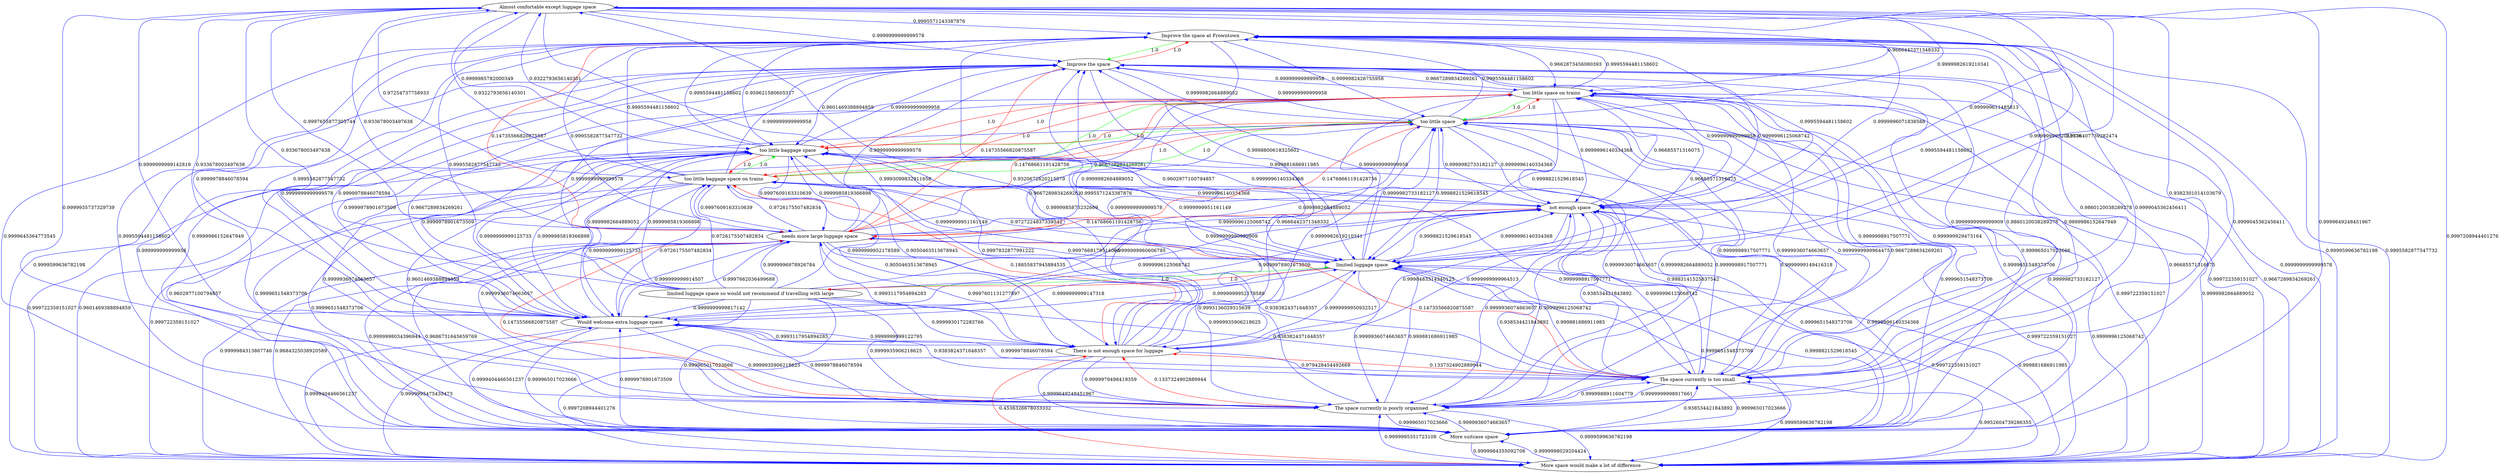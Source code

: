 digraph rawGraph {
"Almost confortable except luggage space";"Improve the space at Frowntown";"Improve the space";"More space would make a lot of difference";"More suitcase space";"The space currently is poorly organised";"The space currently is too small";"There is not enough space for luggage";"Would welcome extra luggage space";"limited luggage space so would not recommend if travelling with large";"limited luggage space";"needs more large luggage space";"not enough space";"too little baggage space on trains";"too little baggage space";"too little space";"too little space on trains";"Improve the space at Frowntown" -> "Improve the space" [label=1.0] [color=green]
"Improve the space" -> "Improve the space at Frowntown" [label=1.0] [color=red]
"Almost confortable except luggage space" -> "Improve the space at Frowntown" [label=0.9995571243387876] [color=blue]
"Almost confortable except luggage space" -> "Improve the space" [label=0.9999999999999578] [color=blue]
"Almost confortable except luggage space" -> "More space would make a lot of difference" [label=0.9997208944401276] [color=blue]
"Improve the space at Frowntown" -> "More space would make a lot of difference" [label=0.9999599636782198] [color=blue]
"Improve the space" -> "More space would make a lot of difference" [label=0.9999599636782198] [color=blue]
"More space would make a lot of difference" -> "Improve the space at Frowntown" [label=0.9995582877547732] [color=blue]
"More space would make a lot of difference" -> "Improve the space" [label=0.9999999999999578] [color=blue]
"Almost confortable except luggage space" -> "More suitcase space" [label=0.9999649248451967] [color=blue]
"Improve the space at Frowntown" -> "More suitcase space" [label=0.9999645364773545] [color=blue]
"Improve the space" -> "More suitcase space" [label=0.999965017023666] [color=blue]
"More space would make a lot of difference" -> "More suitcase space" [label=0.9999998029204424] [color=blue]
"More suitcase space" -> "Improve the space at Frowntown" [label=0.9995594481158602] [color=blue]
"More suitcase space" -> "Improve the space" [label=0.999999999999958] [color=blue]
"More suitcase space" -> "More space would make a lot of difference" [label=0.9999984355092708] [color=blue]
"Almost confortable except luggage space" -> "The space currently is poorly organised" [label=0.9999935737329739] [color=blue]
"Improve the space at Frowntown" -> "The space currently is poorly organised" [label=0.9999986152647949] [color=blue]
"Improve the space" -> "The space currently is poorly organised" [label=0.9999986152647949] [color=blue]
"More space would make a lot of difference" -> "The space currently is poorly organised" [label=0.9999995351723108] [color=blue]
"More suitcase space" -> "The space currently is poorly organised" [label=0.9999936074663657] [color=blue]
"The space currently is poorly organised" -> "Improve the space at Frowntown" [label=0.9999045362456411] [color=blue]
"The space currently is poorly organised" -> "Improve the space" [label=0.9999999999999909] [color=blue]
"The space currently is poorly organised" -> "More space would make a lot of difference" [label=0.9999599636782198] [color=blue]
"The space currently is poorly organised" -> "More suitcase space" [label=0.999965017023666] [color=blue]
"Almost confortable except luggage space" -> "The space currently is too small" [label=0.9382301014103679] [color=blue]
"Improve the space at Frowntown" -> "The space currently is too small" [label=0.9860120038289278] [color=blue]
"Improve the space" -> "The space currently is too small" [label=0.9860120038289278] [color=blue]
"More space would make a lot of difference" -> "The space currently is too small" [label=0.9952604739286355] [color=blue]
"More suitcase space" -> "The space currently is too small" [label=0.938534421843892] [color=blue]
"The space currently is poorly organised" -> "The space currently is too small" [label=0.9999988911604779] [color=blue]
"The space currently is too small" -> "Improve the space at Frowntown" [label=0.9999045362456411] [color=blue]
"The space currently is too small" -> "Improve the space" [label=0.9999999999999909] [color=blue]
"The space currently is too small" -> "More space would make a lot of difference" [label=0.9999599636782198] [color=blue]
"The space currently is too small" -> "More suitcase space" [label=0.999965017023666] [color=blue]
"The space currently is too small" -> "The space currently is poorly organised" [label=0.9999999998917661] [color=blue]
"Almost confortable except luggage space" -> "There is not enough space for luggage" [label=0.9993099832911658] [color=blue]
"More space would make a lot of difference" -> "There is not enough space for luggage" [label=0.4536326678033332] [color=red]
"The space currently is poorly organised" -> "There is not enough space for luggage" [label=0.1337324902889944] [color=red]
"The space currently is too small" -> "There is not enough space for luggage" [label=0.1337324902889944] [color=red]
"There is not enough space for luggage" -> "Almost confortable except luggage space" [label=0.9320672620215879] [color=blue]
"There is not enough space for luggage" -> "Improve the space at Frowntown" [label=0.9995571243387876] [color=blue]
"There is not enough space for luggage" -> "Improve the space" [label=0.9999999999999578] [color=blue]
"There is not enough space for luggage" -> "More space would make a lot of difference" [label=0.9997208944401276] [color=blue]
"There is not enough space for luggage" -> "More suitcase space" [label=0.9999649248451967] [color=blue]
"There is not enough space for luggage" -> "The space currently is poorly organised" [label=0.9999979498419359] [color=blue]
"There is not enough space for luggage" -> "The space currently is too small" [label=0.979428454492669] [color=blue]
"Almost confortable except luggage space" -> "Would welcome extra luggage space" [label=0.9999999999142819] [color=blue]
"Improve the space at Frowntown" -> "Would welcome extra luggage space" [label=0.9999978846078594] [color=blue]
"Improve the space" -> "Would welcome extra luggage space" [label=0.9999978846078594] [color=blue]
"More space would make a lot of difference" -> "Would welcome extra luggage space" [label=0.9999995475435473] [color=blue]
"More suitcase space" -> "Would welcome extra luggage space" [label=0.9999978901673509] [color=blue]
"The space currently is poorly organised" -> "Would welcome extra luggage space" [label=0.9999978846078594] [color=blue]
"The space currently is too small" -> "Would welcome extra luggage space" [label=0.9999978846078594] [color=blue]
"There is not enough space for luggage" -> "Would welcome extra luggage space" [label=0.9999999999122795] [color=blue]
"Would welcome extra luggage space" -> "Almost confortable except luggage space" [label=0.933678003497638] [color=blue]
"Would welcome extra luggage space" -> "Improve the space at Frowntown" [label=0.9995582877547732] [color=blue]
"Would welcome extra luggage space" -> "Improve the space" [label=0.9999999999999578] [color=blue]
"Would welcome extra luggage space" -> "More space would make a lot of difference" [label=0.9999404466561237] [color=blue]
"Would welcome extra luggage space" -> "More suitcase space" [label=0.999965017023666] [color=blue]
"Would welcome extra luggage space" -> "The space currently is poorly organised" [label=0.9999935906218625] [color=blue]
"Would welcome extra luggage space" -> "The space currently is too small" [label=0.9383824371648357] [color=blue]
"Would welcome extra luggage space" -> "There is not enough space for luggage" [label=0.9993117954894283] [color=blue]
"limited luggage space so would not recommend if travelling with large" -> "limited luggage space" [label=1.0] [color=green]
"limited luggage space" -> "limited luggage space so would not recommend if travelling with large" [label=1.0] [color=red]
"Almost confortable except luggage space" -> "limited luggage space" [label=0.9999999952052576] [color=blue]
"Improve the space at Frowntown" -> "limited luggage space" [label=0.9998800618325602] [color=blue]
"Improve the space" -> "limited luggage space" [label=0.999881686911985] [color=blue]
"More space would make a lot of difference" -> "limited luggage space" [label=0.999881686911985] [color=blue]
"More suitcase space" -> "limited luggage space" [label=0.9998821529618545] [color=blue]
"The space currently is poorly organised" -> "limited luggage space" [label=0.999881686911985] [color=blue]
"The space currently is too small" -> "limited luggage space" [label=0.999881686911985] [color=blue]
"There is not enough space for luggage" -> "limited luggage space" [label=0.9999999950932517] [color=blue]
"Would welcome extra luggage space" -> "limited luggage space" [label=0.9999999952178589] [color=blue]
"limited luggage space so would not recommend if travelling with large" -> "Almost confortable except luggage space" [label=0.933678003497638] [color=blue]
"limited luggage space so would not recommend if travelling with large" -> "Improve the space at Frowntown" [label=0.9995582877547732] [color=blue]
"limited luggage space so would not recommend if travelling with large" -> "Improve the space" [label=0.9999999999999578] [color=blue]
"limited luggage space so would not recommend if travelling with large" -> "More space would make a lot of difference" [label=0.9999404466561237] [color=blue]
"limited luggage space so would not recommend if travelling with large" -> "More suitcase space" [label=0.999965017023666] [color=blue]
"limited luggage space so would not recommend if travelling with large" -> "The space currently is poorly organised" [label=0.9999935906218625] [color=blue]
"limited luggage space so would not recommend if travelling with large" -> "The space currently is too small" [label=0.9383824371648357] [color=blue]
"limited luggage space so would not recommend if travelling with large" -> "There is not enough space for luggage" [label=0.9999930172283766] [color=blue]
"limited luggage space so would not recommend if travelling with large" -> "Would welcome extra luggage space" [label=0.9999999999817142] [color=blue]
"limited luggage space" -> "Almost confortable except luggage space" [label=0.9338407739282474] [color=blue]
"limited luggage space" -> "Improve the space at Frowntown" [label=0.9995594481158602] [color=blue]
"limited luggage space" -> "Improve the space" [label=0.999999999999958] [color=blue]
"limited luggage space" -> "More space would make a lot of difference" [label=0.999722359151027] [color=blue]
"limited luggage space" -> "More suitcase space" [label=0.9999651548373706] [color=blue]
"limited luggage space" -> "The space currently is poorly organised" [label=0.9999936074663657] [color=blue]
"limited luggage space" -> "The space currently is too small" [label=0.938534421843892] [color=blue]
"limited luggage space" -> "There is not enough space for luggage" [label=0.9993136029315639] [color=blue]
"limited luggage space" -> "Would welcome extra luggage space" [label=0.9999999999147318] [color=blue]
"Almost confortable except luggage space" -> "needs more large luggage space" [label=0.9997655877305744] [color=blue]
"Improve the space at Frowntown" -> "needs more large luggage space" [label=0.14735566820875587] [color=red]
"Improve the space" -> "needs more large luggage space" [label=0.14735566820875587] [color=red]
"More space would make a lot of difference" -> "needs more large luggage space" [label=0.9684325038920589] [color=blue]
"More suitcase space" -> "needs more large luggage space" [label=0.9686731645659769] [color=blue]
"The space currently is poorly organised" -> "needs more large luggage space" [label=0.14735566820875587] [color=red]
"The space currently is too small" -> "needs more large luggage space" [label=0.14735566820875587] [color=red]
"There is not enough space for luggage" -> "needs more large luggage space" [label=0.9997601131277897] [color=blue]
"Would welcome extra luggage space" -> "needs more large luggage space" [label=0.9997662036499688] [color=blue]
"limited luggage space so would not recommend if travelling with large" -> "needs more large luggage space" [label=0.9999996978926784] [color=blue]
"limited luggage space" -> "needs more large luggage space" [label=0.9997668179514096] [color=blue]
"needs more large luggage space" -> "Almost confortable except luggage space" [label=0.933678003497638] [color=blue]
"needs more large luggage space" -> "Improve the space at Frowntown" [label=0.9995582877547732] [color=blue]
"needs more large luggage space" -> "Improve the space" [label=0.9999999999999578] [color=blue]
"needs more large luggage space" -> "More space would make a lot of difference" [label=0.9999984313867746] [color=blue]
"needs more large luggage space" -> "More suitcase space" [label=0.9999998034396944] [color=blue]
"needs more large luggage space" -> "The space currently is poorly organised" [label=0.9999935906218625] [color=blue]
"needs more large luggage space" -> "The space currently is too small" [label=0.9383824371648357] [color=blue]
"needs more large luggage space" -> "There is not enough space for luggage" [label=0.9993117954894283] [color=blue]
"needs more large luggage space" -> "Would welcome extra luggage space" [label=0.999999999914507] [color=blue]
"needs more large luggage space" -> "limited luggage space" [label=0.9999999952178589] [color=blue]
"Almost confortable except luggage space" -> "not enough space" [label=0.999999611485813] [color=blue]
"Improve the space at Frowntown" -> "not enough space" [label=0.9999996071838588] [color=blue]
"Improve the space" -> "not enough space" [label=0.9999996125068742] [color=blue]
"More space would make a lot of difference" -> "not enough space" [label=0.9999996125068742] [color=blue]
"More suitcase space" -> "not enough space" [label=0.9999996140334368] [color=blue]
"The space currently is poorly organised" -> "not enough space" [label=0.9999996125068742] [color=blue]
"The space currently is too small" -> "not enough space" [label=0.9999996125068742] [color=blue]
"There is not enough space for luggage" -> "not enough space" [label=0.9999999999964513] [color=blue]
"Would welcome extra luggage space" -> "not enough space" [label=0.9999996125068742] [color=blue]
"limited luggage space so would not recommend if travelling with large" -> "not enough space" [label=0.9999999960606785] [color=blue]
"limited luggage space" -> "not enough space" [label=0.9999996140334368] [color=blue]
"needs more large luggage space" -> "not enough space" [label=0.9999996125068742] [color=blue]
"not enough space" -> "Improve the space at Frowntown" [label=0.9995594481158602] [color=blue]
"not enough space" -> "Improve the space" [label=0.999999999999958] [color=blue]
"not enough space" -> "More space would make a lot of difference" [label=0.999722359151027] [color=blue]
"not enough space" -> "More suitcase space" [label=0.9999651548373706] [color=blue]
"not enough space" -> "The space currently is poorly organised" [label=0.9999936074663657] [color=blue]
"not enough space" -> "The space currently is too small" [label=0.938534421843892] [color=blue]
"not enough space" -> "There is not enough space for luggage" [label=0.9998483314340125] [color=blue]
"not enough space" -> "Would welcome extra luggage space" [label=0.9999978901673509] [color=blue]
"not enough space" -> "limited luggage space" [label=0.9998821529618545] [color=blue]
"not enough space" -> "needs more large luggage space" [label=0.14768661191428756] [color=red]
"too little baggage space on trains" -> "too little baggage space" [label=1.0] [color=green]
"too little baggage space" -> "too little space" [label=1.0] [color=green]
"too little baggage space on trains" -> "too little space on trains" [label=1.0] [color=green]
"too little space on trains" -> "too little space" [label=1.0] [color=green]
"too little baggage space on trains" -> "too little space" [label=1.0] [color=green]
"too little baggage space" -> "too little baggage space on trains" [label=1.0] [color=red]
"too little baggage space" -> "too little space on trains" [label=1.0] [color=red]
"too little space" -> "too little baggage space on trains" [label=1.0] [color=red]
"too little space" -> "too little baggage space" [label=1.0] [color=red]
"too little space" -> "too little space on trains" [label=1.0] [color=red]
"too little space on trains" -> "too little baggage space on trains" [label=1.0] [color=red]
"too little space on trains" -> "too little baggage space" [label=1.0] [color=red]
"Almost confortable except luggage space" -> "too little baggage space on trains" [label=0.97254737758933] [color=blue]
"Almost confortable except luggage space" -> "too little baggage space" [label=0.9999985782000349] [color=blue]
"Almost confortable except luggage space" -> "too little space" [label=0.9999982619210341] [color=blue]
"Almost confortable except luggage space" -> "too little space on trains" [label=0.9666442371348332] [color=blue]
"Improve the space at Frowntown" -> "too little baggage space" [label=0.959621580605317] [color=blue]
"Improve the space at Frowntown" -> "too little space" [label=0.9999982426755958] [color=blue]
"Improve the space at Frowntown" -> "too little space on trains" [label=0.9662873456080393] [color=blue]
"Improve the space" -> "too little baggage space" [label=0.9601469388894859] [color=blue]
"Improve the space" -> "too little space" [label=0.9999982664889052] [color=blue]
"Improve the space" -> "too little space on trains" [label=0.9667289834269261] [color=blue]
"More space would make a lot of difference" -> "too little baggage space" [label=0.9601469388894859] [color=blue]
"More space would make a lot of difference" -> "too little space" [label=0.9999982664889052] [color=blue]
"More space would make a lot of difference" -> "too little space on trains" [label=0.9667289834269261] [color=blue]
"More suitcase space" -> "too little baggage space" [label=0.9602977100794857] [color=blue]
"More suitcase space" -> "too little space" [label=0.9999982733182127] [color=blue]
"More suitcase space" -> "too little space on trains" [label=0.96685571316075] [color=blue]
"The space currently is poorly organised" -> "too little baggage space" [label=0.9601469388894859] [color=blue]
"The space currently is poorly organised" -> "too little space" [label=0.9999982664889052] [color=blue]
"The space currently is poorly organised" -> "too little space on trains" [label=0.9667289834269261] [color=blue]
"The space currently is too small" -> "too little baggage space on trains" [label=0.9983141525837542] [color=blue]
"The space currently is too small" -> "too little baggage space" [label=0.9999999149416318] [color=blue]
"The space currently is too small" -> "too little space" [label=0.9999999999964475] [color=blue]
"The space currently is too small" -> "too little space on trains" [label=0.999999929473164] [color=blue]
"There is not enough space for luggage" -> "too little baggage space on trains" [label=0.18855837945884535] [color=red]
"There is not enough space for luggage" -> "too little baggage space" [label=0.9997832877991222] [color=blue]
"There is not enough space for luggage" -> "too little space" [label=0.9999982619210341] [color=blue]
"There is not enough space for luggage" -> "too little space on trains" [label=0.9666442371348332] [color=blue]
"Would welcome extra luggage space" -> "too little baggage space on trains" [label=0.9726175507482834] [color=blue]
"Would welcome extra luggage space" -> "too little baggage space" [label=0.9999985819366898] [color=blue]
"Would welcome extra luggage space" -> "too little space" [label=0.9999982664889052] [color=blue]
"Would welcome extra luggage space" -> "too little space on trains" [label=0.9667289834269261] [color=blue]
"limited luggage space so would not recommend if travelling with large" -> "too little baggage space on trains" [label=0.9726175507482834] [color=blue]
"limited luggage space so would not recommend if travelling with large" -> "too little baggage space" [label=0.9999985819366898] [color=blue]
"limited luggage space so would not recommend if travelling with large" -> "too little space" [label=0.9999982664889052] [color=blue]
"limited luggage space so would not recommend if travelling with large" -> "too little space on trains" [label=0.9667289834269261] [color=blue]
"limited luggage space" -> "too little baggage space on trains" [label=0.9727224837339542] [color=blue]
"limited luggage space" -> "too little baggage space" [label=0.9999985875232669] [color=blue]
"limited luggage space" -> "too little space" [label=0.9999982733182127] [color=blue]
"limited luggage space" -> "too little space on trains" [label=0.96685571316075] [color=blue]
"needs more large luggage space" -> "too little baggage space on trains" [label=0.9726175507482834] [color=blue]
"needs more large luggage space" -> "too little baggage space" [label=0.9999985819366898] [color=blue]
"needs more large luggage space" -> "too little space" [label=0.9999982664889052] [color=blue]
"needs more large luggage space" -> "too little space on trains" [label=0.9667289834269261] [color=blue]
"not enough space" -> "too little baggage space" [label=0.9602977100794857] [color=blue]
"not enough space" -> "too little space" [label=0.9999982733182127] [color=blue]
"not enough space" -> "too little space on trains" [label=0.96685571316075] [color=blue]
"too little baggage space on trains" -> "Almost confortable except luggage space" [label=0.9322793656140301] [color=blue]
"too little baggage space on trains" -> "Improve the space at Frowntown" [label=0.9995594481158602] [color=blue]
"too little baggage space on trains" -> "Improve the space" [label=0.999999999999958] [color=blue]
"too little baggage space on trains" -> "More space would make a lot of difference" [label=0.999722359151027] [color=blue]
"too little baggage space on trains" -> "More suitcase space" [label=0.9999651548373706] [color=blue]
"too little baggage space on trains" -> "The space currently is poorly organised" [label=0.9999936074663657] [color=blue]
"too little baggage space on trains" -> "The space currently is too small" [label=0.9999998917507771] [color=blue]
"too little baggage space on trains" -> "There is not enough space for luggage" [label=0.9050463513678945] [color=blue]
"too little baggage space on trains" -> "Would welcome extra luggage space" [label=0.9999999999125733] [color=blue]
"too little baggage space on trains" -> "limited luggage space" [label=0.9999999951161149] [color=blue]
"too little baggage space on trains" -> "needs more large luggage space" [label=0.9997609163310639] [color=blue]
"too little baggage space on trains" -> "not enough space" [label=0.9999996140334368] [color=blue]
"too little baggage space" -> "Almost confortable except luggage space" [label=0.9322793656140301] [color=blue]
"too little baggage space" -> "Improve the space at Frowntown" [label=0.9995594481158602] [color=blue]
"too little baggage space" -> "Improve the space" [label=0.999999999999958] [color=blue]
"too little baggage space" -> "More space would make a lot of difference" [label=0.999722359151027] [color=blue]
"too little baggage space" -> "More suitcase space" [label=0.9999651548373706] [color=blue]
"too little baggage space" -> "The space currently is poorly organised" [label=0.9999936074663657] [color=blue]
"too little baggage space" -> "The space currently is too small" [label=0.9999998917507771] [color=blue]
"too little baggage space" -> "There is not enough space for luggage" [label=0.9050463513678945] [color=blue]
"too little baggage space" -> "Would welcome extra luggage space" [label=0.9999999999125733] [color=blue]
"too little baggage space" -> "limited luggage space" [label=0.9999999951161149] [color=blue]
"too little baggage space" -> "needs more large luggage space" [label=0.9997609163310639] [color=blue]
"too little baggage space" -> "not enough space" [label=0.9999996140334368] [color=blue]
"too little space" -> "Improve the space at Frowntown" [label=0.9995594481158602] [color=blue]
"too little space" -> "Improve the space" [label=0.999999999999958] [color=blue]
"too little space" -> "More space would make a lot of difference" [label=0.999722359151027] [color=blue]
"too little space" -> "More suitcase space" [label=0.9999651548373706] [color=blue]
"too little space" -> "The space currently is poorly organised" [label=0.9999936074663657] [color=blue]
"too little space" -> "The space currently is too small" [label=0.9999998917507771] [color=blue]
"too little space" -> "Would welcome extra luggage space" [label=0.9999978901673509] [color=blue]
"too little space" -> "limited luggage space" [label=0.9998821529618545] [color=blue]
"too little space" -> "needs more large luggage space" [label=0.14768661191428756] [color=red]
"too little space" -> "not enough space" [label=0.9999996140334368] [color=blue]
"too little space on trains" -> "Improve the space at Frowntown" [label=0.9995594481158602] [color=blue]
"too little space on trains" -> "Improve the space" [label=0.999999999999958] [color=blue]
"too little space on trains" -> "More space would make a lot of difference" [label=0.999722359151027] [color=blue]
"too little space on trains" -> "More suitcase space" [label=0.9999651548373706] [color=blue]
"too little space on trains" -> "The space currently is poorly organised" [label=0.9999936074663657] [color=blue]
"too little space on trains" -> "The space currently is too small" [label=0.9999998917507771] [color=blue]
"too little space on trains" -> "Would welcome extra luggage space" [label=0.9999978901673509] [color=blue]
"too little space on trains" -> "limited luggage space" [label=0.9998821529618545] [color=blue]
"too little space on trains" -> "needs more large luggage space" [label=0.14768661191428756] [color=red]
"too little space on trains" -> "not enough space" [label=0.9999996140334368] [color=blue]
}
